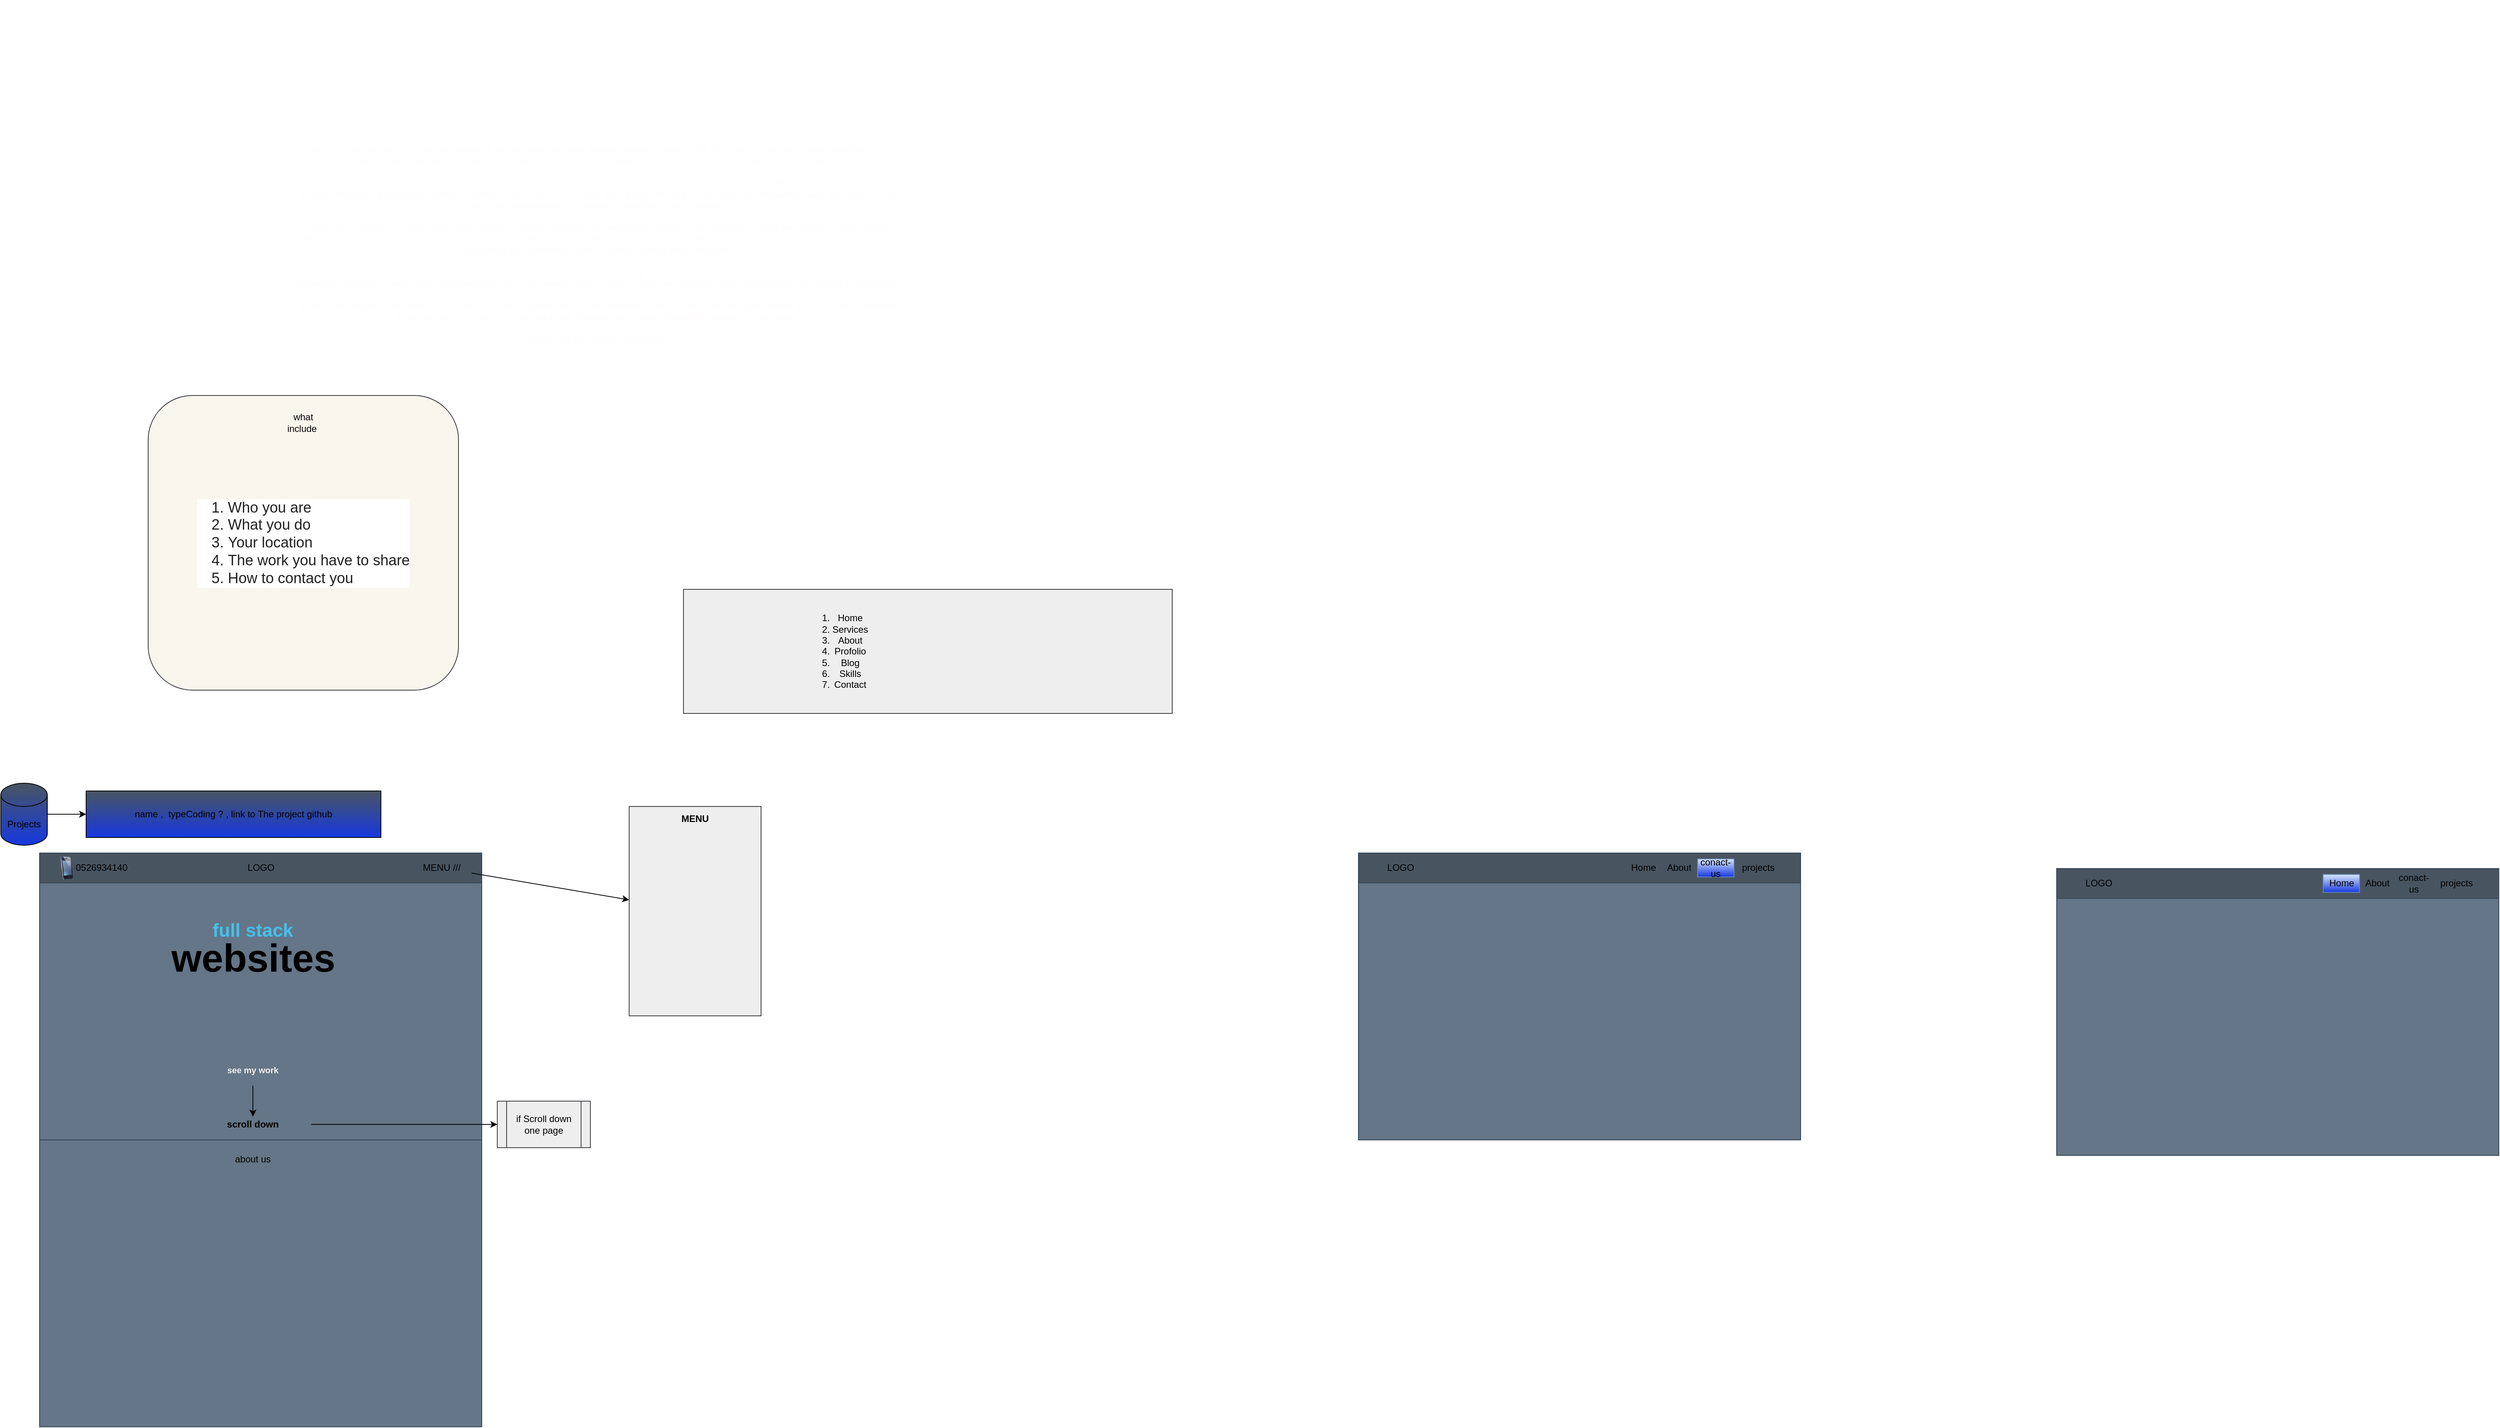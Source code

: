 <mxfile>
    <diagram id="36vfXSO_92MlgEdl4lXv" name="Page-1">
        <mxGraphModel dx="898" dy="2060" grid="1" gridSize="10" guides="1" tooltips="1" connect="1" arrows="1" fold="1" page="1" pageScale="1" pageWidth="850" pageHeight="1100" math="0" shadow="0">
            <root>
                <mxCell id="0"/>
                <mxCell id="1" parent="0"/>
                <mxCell id="12" value="" style="edgeStyle=none;html=1;" parent="1" source="10" target="11" edge="1">
                    <mxGeometry relative="1" as="geometry"/>
                </mxCell>
                <mxCell id="10" value="Projects" style="shape=cylinder3;whiteSpace=wrap;html=1;boundedLbl=1;backgroundOutline=1;size=15;labelBackgroundColor=none;fillColor=#485561;gradientColor=#1638E0;" parent="1" vertex="1">
                    <mxGeometry x="70" y="10" width="60" height="80" as="geometry"/>
                </mxCell>
                <mxCell id="11" value="name ,&amp;nbsp; typeCoding ? , link to The project github&lt;br&gt;" style="whiteSpace=wrap;html=1;fillColor=#485561;labelBackgroundColor=none;gradientColor=#1638E0;" parent="1" vertex="1">
                    <mxGeometry x="180" y="20" width="380" height="60" as="geometry"/>
                </mxCell>
                <mxCell id="27" value="" style="group" parent="1" vertex="1" connectable="0">
                    <mxGeometry x="1820" y="100" width="570" height="370" as="geometry"/>
                </mxCell>
                <mxCell id="28" value="" style="rounded=0;whiteSpace=wrap;html=1;fillColor=#647687;fontColor=#ffffff;strokeColor=#314354;" parent="27" vertex="1">
                    <mxGeometry width="570" height="370" as="geometry"/>
                </mxCell>
                <mxCell id="29" value="" style="group" parent="27" vertex="1" connectable="0">
                    <mxGeometry width="570" height="38.542" as="geometry"/>
                </mxCell>
                <mxCell id="30" value="" style="rounded=0;whiteSpace=wrap;html=1;fillColor=#485561;fontColor=#ffffff;strokeColor=#314354;" parent="29" vertex="1">
                    <mxGeometry width="570" height="38.542" as="geometry"/>
                </mxCell>
                <mxCell id="31" value="LOGO" style="text;html=1;strokeColor=none;fillColor=none;align=center;verticalAlign=middle;whiteSpace=wrap;rounded=0;" parent="29" vertex="1">
                    <mxGeometry x="31.233" y="7.708" width="46.849" height="23.125" as="geometry"/>
                </mxCell>
                <mxCell id="32" value="" style="group" parent="29" vertex="1" connectable="0">
                    <mxGeometry x="343.562" y="7.708" width="195.205" height="23.125" as="geometry"/>
                </mxCell>
                <mxCell id="34" value="About" style="text;html=1;strokeColor=none;fillColor=none;align=center;verticalAlign=middle;whiteSpace=wrap;rounded=0;" parent="32" vertex="1">
                    <mxGeometry x="46.849" width="46.849" height="23.125" as="geometry"/>
                </mxCell>
                <mxCell id="35" value="Home" style="text;html=1;strokeColor=none;fillColor=none;align=center;verticalAlign=middle;whiteSpace=wrap;rounded=0;" parent="32" vertex="1">
                    <mxGeometry x="-0.001" width="46.849" height="23.125" as="geometry"/>
                </mxCell>
                <mxCell id="36" value="projects" style="text;html=1;strokeColor=none;fillColor=none;align=center;verticalAlign=middle;whiteSpace=wrap;rounded=0;" parent="32" vertex="1">
                    <mxGeometry x="148.356" width="46.849" height="23.125" as="geometry"/>
                </mxCell>
                <mxCell id="33" value="conact-us" style="text;html=1;strokeColor=#6c8ebf;fillColor=#dae8fc;align=center;verticalAlign=middle;whiteSpace=wrap;rounded=0;gradientColor=#1638E0;" parent="32" vertex="1">
                    <mxGeometry x="93.7" y="-1.421e-14" width="46.849" height="23.125" as="geometry"/>
                </mxCell>
                <mxCell id="37" value="" style="group" parent="1" vertex="1" connectable="0">
                    <mxGeometry x="2720" y="120" width="570" height="370" as="geometry"/>
                </mxCell>
                <mxCell id="38" value="" style="rounded=0;whiteSpace=wrap;html=1;fillColor=#647687;fontColor=#ffffff;strokeColor=#314354;" parent="37" vertex="1">
                    <mxGeometry width="570" height="370" as="geometry"/>
                </mxCell>
                <mxCell id="39" value="" style="group" parent="37" vertex="1" connectable="0">
                    <mxGeometry width="570" height="38.542" as="geometry"/>
                </mxCell>
                <mxCell id="40" value="" style="rounded=0;whiteSpace=wrap;html=1;fillColor=#485561;fontColor=#ffffff;strokeColor=#314354;" parent="39" vertex="1">
                    <mxGeometry width="570" height="38.542" as="geometry"/>
                </mxCell>
                <mxCell id="41" value="LOGO" style="text;html=1;strokeColor=none;fillColor=none;align=center;verticalAlign=middle;whiteSpace=wrap;rounded=0;" parent="39" vertex="1">
                    <mxGeometry x="31.233" y="7.708" width="46.849" height="23.125" as="geometry"/>
                </mxCell>
                <mxCell id="42" value="" style="group" parent="39" vertex="1" connectable="0">
                    <mxGeometry x="343.562" y="7.708" width="195.205" height="23.125" as="geometry"/>
                </mxCell>
                <mxCell id="43" value="Home" style="text;html=1;strokeColor=#6c8ebf;fillColor=#dae8fc;align=center;verticalAlign=middle;whiteSpace=wrap;rounded=0;gradientColor=#1638E0;" parent="42" vertex="1">
                    <mxGeometry width="46.849" height="23.125" as="geometry"/>
                </mxCell>
                <mxCell id="44" value="About" style="text;html=1;strokeColor=none;fillColor=none;align=center;verticalAlign=middle;whiteSpace=wrap;rounded=0;" parent="42" vertex="1">
                    <mxGeometry x="46.849" width="46.849" height="23.125" as="geometry"/>
                </mxCell>
                <mxCell id="45" value="conact-us" style="text;html=1;strokeColor=none;fillColor=none;align=center;verticalAlign=middle;whiteSpace=wrap;rounded=0;" parent="42" vertex="1">
                    <mxGeometry x="93.699" width="46.849" height="23.125" as="geometry"/>
                </mxCell>
                <mxCell id="46" value="projects" style="text;html=1;strokeColor=none;fillColor=none;align=center;verticalAlign=middle;whiteSpace=wrap;rounded=0;" parent="42" vertex="1">
                    <mxGeometry x="148.356" width="46.849" height="23.125" as="geometry"/>
                </mxCell>
                <mxCell id="16" value="" style="group;fontSize=7;" parent="1" vertex="1" connectable="0">
                    <mxGeometry x="120" y="100" width="710" height="380" as="geometry"/>
                </mxCell>
                <mxCell id="17" value="&lt;span style=&quot;color: rgba(0, 0, 0, 0); font-family: monospace; font-size: 0px; text-align: start;&quot;&gt;%3CmxGraphModel%3E%3Croot%3E%3CmxCell%20id%3D%220%22%2F%3E%3CmxCell%20id%3D%221%22%20parent%3D%220%22%2F%3E%3CmxCell%20id%3D%222%22%20value%3D%22%22%20style%3D%22group%3BfontSize%3D7%3B%22%20vertex%3D%221%22%20connectable%3D%220%22%20parent%3D%221%22%3E%3CmxGeometry%20x%3D%22120%22%20y%3D%22100%22%20width%3D%22570%22%20height%3D%22370%22%20as%3D%22geometry%22%2F%3E%3C%2FmxCell%3E%3CmxCell%20id%3D%223%22%20value%3D%22%22%20style%3D%22rounded%3D0%3BwhiteSpace%3Dwrap%3Bhtml%3D1%3BfillColor%3D%23647687%3BfontColor%3D%23ffffff%3BstrokeColor%3D%23314354%3B%22%20vertex%3D%221%22%20parent%3D%222%22%3E%3CmxGeometry%20width%3D%22570%22%20height%3D%22370%22%20as%3D%22geometry%22%2F%3E%3C%2FmxCell%3E%3CmxCell%20id%3D%224%22%20value%3D%22%22%20style%3D%22group%22%20vertex%3D%221%22%20connectable%3D%220%22%20parent%3D%222%22%3E%3CmxGeometry%20width%3D%22570%22%20height%3D%2238.542%22%20as%3D%22geometry%22%2F%3E%3C%2FmxCell%3E%3CmxCell%20id%3D%225%22%20value%3D%22%22%20style%3D%22rounded%3D0%3BwhiteSpace%3Dwrap%3Bhtml%3D1%3BfillColor%3D%23485561%3BfontColor%3D%23ffffff%3BstrokeColor%3D%23314354%3B%22%20vertex%3D%221%22%20parent%3D%224%22%3E%3CmxGeometry%20width%3D%22570%22%20height%3D%2238.542%22%20as%3D%22geometry%22%2F%3E%3C%2FmxCell%3E%3CmxCell%20id%3D%226%22%20value%3D%22LOGO%22%20style%3D%22text%3Bhtml%3D1%3BstrokeColor%3Dnone%3BfillColor%3Dnone%3Balign%3Dcenter%3BverticalAlign%3Dmiddle%3BwhiteSpace%3Dwrap%3Brounded%3D0%3B%22%20vertex%3D%221%22%20parent%3D%224%22%3E%3CmxGeometry%20x%3D%2231.233%22%20y%3D%227.708%22%20width%3D%2246.849%22%20height%3D%2223.125%22%20as%3D%22geometry%22%2F%3E%3C%2FmxCell%3E%3CmxCell%20id%3D%227%22%20value%3D%22%22%20style%3D%22group%22%20vertex%3D%221%22%20connectable%3D%220%22%20parent%3D%224%22%3E%3CmxGeometry%20x%3D%22343.562%22%20y%3D%227.708%22%20width%3D%22195.205%22%20height%3D%2223.125%22%20as%3D%22geometry%22%2F%3E%3C%2FmxCell%3E%3CmxCell%20id%3D%228%22%20value%3D%22Home%22%20style%3D%22text%3Bhtml%3D1%3BstrokeColor%3D%236c8ebf%3BfillColor%3D%23dae8fc%3Balign%3Dcenter%3BverticalAlign%3Dmiddle%3BwhiteSpace%3Dwrap%3Brounded%3D0%3BgradientColor%3D%231638E0%3B%22%20vertex%3D%221%22%20parent%3D%227%22%3E%3CmxGeometry%20width%3D%2246.849%22%20height%3D%2223.125%22%20as%3D%22geometry%22%2F%3E%3C%2FmxCell%3E%3CmxCell%20id%3D%229%22%20value%3D%22About%22%20style%3D%22text%3Bhtml%3D1%3BstrokeColor%3Dnone%3BfillColor%3Dnone%3Balign%3Dcenter%3BverticalAlign%3Dmiddle%3BwhiteSpace%3Dwrap%3Brounded%3D0%3B%22%20vertex%3D%221%22%20parent%3D%227%22%3E%3CmxGeometry%20x%3D%2246.849%22%20width%3D%2246.849%22%20height%3D%2223.125%22%20as%3D%22geometry%22%2F%3E%3C%2FmxCell%3E%3CmxCell%20id%3D%2210%22%20value%3D%22conact-us%22%20style%3D%22text%3Bhtml%3D1%3BstrokeColor%3Dnone%3BfillColor%3Dnone%3Balign%3Dcenter%3BverticalAlign%3Dmiddle%3BwhiteSpace%3Dwrap%3Brounded%3D0%3B%22%20vertex%3D%221%22%20parent%3D%227%22%3E%3CmxGeometry%20x%3D%2293.699%22%20width%3D%2246.849%22%20height%3D%2223.125%22%20as%3D%22geometry%22%2F%3E%3C%2FmxCell%3E%3CmxCell%20id%3D%2211%22%20value%3D%22projects%22%20style%3D%22text%3Bhtml%3D1%3BstrokeColor%3Dnone%3BfillColor%3Dnone%3Balign%3Dcenter%3BverticalAlign%3Dmiddle%3BwhiteSpace%3Dwrap%3Brounded%3D0%3B%22%20vertex%3D%221%22%20parent%3D%227%22%3E%3CmxGeometry%20x%3D%22148.356%22%20width%3D%2246.849%22%20height%3D%2223.125%22%20as%3D%22geometry%22%2F%3E%3C%2FmxCell%3E%3CmxCell%20id%3D%2212%22%20value%3D%22%26lt%3Bh1%26gt%3BHeading%26lt%3B%2Fh1%26gt%3B%26lt%3Bp%26gt%3BLorem%20ipsum%20dolor%20sit%20amet%2C%20consectetur%20adipisicing%20elit%2C%20sed%20do%20eiusmod%20tempor%20incididunt%20ut%20labore%20et%20dolore%20magna%20aliqua.%26lt%3B%2Fp%26gt%3B%22%20style%3D%22text%3Bhtml%3D1%3BstrokeColor%3Dnone%3BfillColor%3Dnone%3Bspacing%3D5%3BspacingTop%3D-20%3BwhiteSpace%3Dwrap%3Boverflow%3Dhidden%3Brounded%3D0%3BlabelBackgroundColor%3Dnone%3B%22%20vertex%3D%221%22%20parent%3D%222%22%3E%3CmxGeometry%20x%3D%2250%22%20y%3D%2280%22%20width%3D%22190%22%20height%3D%22120%22%20as%3D%22geometry%22%2F%3E%3C%2FmxCell%3E%3CmxCell%20id%3D%2213%22%20value%3D%22Button%20Text%22%20style%3D%22strokeWidth%3D1%3Bshadow%3D0%3Bdashed%3D0%3Balign%3Dcenter%3Bhtml%3D1%3Bshape%3Dmxgraph.mockup.buttons.button%3BstrokeColor%3D%23666666%3BfontColor%3D%23ffffff%3BmainText%3D%3BbuttonStyle%3Dround%3BfontSize%3D14%3BfontStyle%3D1%3BfillColor%3D%23008cff%3BwhiteSpace%3Dwrap%3BlabelBackgroundColor%3Dnone%3B%22%20vertex%3D%221%22%20parent%3D%222%22%3E%3CmxGeometry%20x%3D%2280%22%20y%3D%22200%22%20width%3D%22110%22%20height%3D%2230%22%20as%3D%22geometry%22%2F%3E%3C%2FmxCell%3E%3C%2Froot%3E%3C%2FmxGraphModel%3E&lt;/span&gt;" style="rounded=0;whiteSpace=wrap;html=1;fillColor=#647687;fontColor=#ffffff;strokeColor=#314354;" parent="16" vertex="1">
                    <mxGeometry width="570" height="370" as="geometry"/>
                </mxCell>
                <mxCell id="18" value="" style="group" parent="16" vertex="1" connectable="0">
                    <mxGeometry width="570" height="70" as="geometry"/>
                </mxCell>
                <mxCell id="19" value="" style="rounded=0;whiteSpace=wrap;html=1;fillColor=#485561;fontColor=#ffffff;strokeColor=#314354;" parent="18" vertex="1">
                    <mxGeometry width="570" height="38.542" as="geometry"/>
                </mxCell>
                <mxCell id="20" value="LOGO" style="text;html=1;strokeColor=none;fillColor=none;align=center;verticalAlign=middle;whiteSpace=wrap;rounded=0;" parent="18" vertex="1">
                    <mxGeometry x="261.573" y="7.708" width="46.849" height="23.125" as="geometry"/>
                </mxCell>
                <mxCell id="73" value="MENU ///" style="text;html=1;strokeColor=none;fillColor=none;align=center;verticalAlign=middle;whiteSpace=wrap;rounded=0;" parent="18" vertex="1">
                    <mxGeometry x="480" y="7.71" width="76.85" height="23.13" as="geometry"/>
                </mxCell>
                <mxCell id="75" value="&amp;nbsp;0526934140&amp;nbsp;" style="text;html=1;strokeColor=none;fillColor=none;align=center;verticalAlign=middle;whiteSpace=wrap;rounded=0;" parent="18" vertex="1">
                    <mxGeometry x="30" y="7.71" width="100" height="23.13" as="geometry"/>
                </mxCell>
                <mxCell id="76" value="" style="image;html=1;image=img/lib/clip_art/telecommunication/iPhone_128x128.png;labelBackgroundColor=none;fontSize=19;fillColor=#485561;gradientColor=#1638E0;" parent="18" vertex="1">
                    <mxGeometry x="10" y="4.28" width="50" height="30" as="geometry"/>
                </mxCell>
                <mxCell id="55" value="&lt;h1 style=&quot;&quot;&gt;&lt;font style=&quot;font-size: 50px;&quot;&gt;websites&lt;/font&gt;&lt;/h1&gt;" style="text;html=1;strokeColor=none;fillColor=none;spacing=5;spacingTop=-20;whiteSpace=wrap;overflow=hidden;rounded=0;labelBackgroundColor=none;fontSize=35;" parent="16" vertex="1">
                    <mxGeometry x="165" y="50" width="240" height="170" as="geometry"/>
                </mxCell>
                <mxCell id="79" value="&lt;font style=&quot;font-size: 24px;&quot;&gt;&lt;b&gt;full stack&lt;/b&gt;&lt;/font&gt;" style="text;html=1;strokeColor=none;fillColor=none;align=center;verticalAlign=middle;whiteSpace=wrap;rounded=0;labelBackgroundColor=none;fontSize=14;fontColor=#46c0ec;" parent="16" vertex="1">
                    <mxGeometry x="200" y="80" width="150" height="40" as="geometry"/>
                </mxCell>
                <mxCell id="90" value="&lt;font style=&quot;font-size: 11px;&quot;&gt;&lt;b style=&quot;font-size: 11px;&quot;&gt;see my work&lt;/b&gt;&lt;/font&gt;" style="text;html=1;strokeColor=none;fillColor=none;align=center;verticalAlign=middle;whiteSpace=wrap;rounded=0;labelBackgroundColor=none;fontSize=11;fontColor=#F0F0F0;" parent="16" vertex="1">
                    <mxGeometry x="200" y="260" width="150" height="40" as="geometry"/>
                </mxCell>
                <mxCell id="70" value="&lt;font style=&quot;font-size: 12px;&quot;&gt;&lt;b style=&quot;font-size: 12px;&quot;&gt;scroll down&lt;/b&gt;&lt;/font&gt;" style="text;html=1;strokeColor=none;fillColor=none;align=center;verticalAlign=middle;whiteSpace=wrap;rounded=0;labelBackgroundColor=none;fontSize=12;" parent="16" vertex="1">
                    <mxGeometry x="200" y="340" width="150" height="20" as="geometry"/>
                </mxCell>
                <mxCell id="91" value="" style="edgeStyle=none;html=1;fontSize=11;fontColor=#F0F0F0;" parent="16" source="90" target="70" edge="1">
                    <mxGeometry relative="1" as="geometry"/>
                </mxCell>
                <mxCell id="100" value="&lt;font color=&quot;#000000&quot;&gt;if Scroll down one page&lt;/font&gt;" style="shape=process;whiteSpace=wrap;html=1;backgroundOutline=1;labelBackgroundColor=none;fontSize=12;fillColor=#eeeeee;strokeColor=#36393d;" parent="16" vertex="1">
                    <mxGeometry x="590" y="320" width="120" height="60" as="geometry"/>
                </mxCell>
                <mxCell id="99" style="edgeStyle=none;html=1;fontSize=12;fontColor=#000000;entryX=0;entryY=0.5;entryDx=0;entryDy=0;" parent="16" source="70" target="100" edge="1">
                    <mxGeometry relative="1" as="geometry">
                        <mxPoint x="810" y="350" as="targetPoint"/>
                    </mxGeometry>
                </mxCell>
                <mxCell id="69" value="&lt;span style=&quot;color: rgba(0, 0, 0, 0); font-family: monospace; font-size: 0px; text-align: start;&quot;&gt;%3CmxGraphModel%3E%3Croot%3E%3CmxCell%20id%3D%220%22%2F%3E%3CmxCell%20id%3D%221%22%20parent%3D%220%22%2F%3E%3CmxCell%20id%3D%222%22%20value%3D%22%22%20style%3D%22group%3BfontSize%3D7%3B%22%20vertex%3D%221%22%20connectable%3D%220%22%20parent%3D%221%22%3E%3CmxGeometry%20x%3D%22120%22%20y%3D%22100%22%20width%3D%22570%22%20height%3D%22370%22%20as%3D%22geometry%22%2F%3E%3C%2FmxCell%3E%3CmxCell%20id%3D%223%22%20value%3D%22%22%20style%3D%22rounded%3D0%3BwhiteSpace%3Dwrap%3Bhtml%3D1%3BfillColor%3D%23647687%3BfontColor%3D%23ffffff%3BstrokeColor%3D%23314354%3B%22%20vertex%3D%221%22%20parent%3D%222%22%3E%3CmxGeometry%20width%3D%22570%22%20height%3D%22370%22%20as%3D%22geometry%22%2F%3E%3C%2FmxCell%3E%3CmxCell%20id%3D%224%22%20value%3D%22%22%20style%3D%22group%22%20vertex%3D%221%22%20connectable%3D%220%22%20parent%3D%222%22%3E%3CmxGeometry%20width%3D%22570%22%20height%3D%2238.542%22%20as%3D%22geometry%22%2F%3E%3C%2FmxCell%3E%3CmxCell%20id%3D%225%22%20value%3D%22%22%20style%3D%22rounded%3D0%3BwhiteSpace%3Dwrap%3Bhtml%3D1%3BfillColor%3D%23485561%3BfontColor%3D%23ffffff%3BstrokeColor%3D%23314354%3B%22%20vertex%3D%221%22%20parent%3D%224%22%3E%3CmxGeometry%20width%3D%22570%22%20height%3D%2238.542%22%20as%3D%22geometry%22%2F%3E%3C%2FmxCell%3E%3CmxCell%20id%3D%226%22%20value%3D%22LOGO%22%20style%3D%22text%3Bhtml%3D1%3BstrokeColor%3Dnone%3BfillColor%3Dnone%3Balign%3Dcenter%3BverticalAlign%3Dmiddle%3BwhiteSpace%3Dwrap%3Brounded%3D0%3B%22%20vertex%3D%221%22%20parent%3D%224%22%3E%3CmxGeometry%20x%3D%2231.233%22%20y%3D%227.708%22%20width%3D%2246.849%22%20height%3D%2223.125%22%20as%3D%22geometry%22%2F%3E%3C%2FmxCell%3E%3CmxCell%20id%3D%227%22%20value%3D%22%22%20style%3D%22group%22%20vertex%3D%221%22%20connectable%3D%220%22%20parent%3D%224%22%3E%3CmxGeometry%20x%3D%22343.562%22%20y%3D%227.708%22%20width%3D%22195.205%22%20height%3D%2223.125%22%20as%3D%22geometry%22%2F%3E%3C%2FmxCell%3E%3CmxCell%20id%3D%228%22%20value%3D%22Home%22%20style%3D%22text%3Bhtml%3D1%3BstrokeColor%3D%236c8ebf%3BfillColor%3D%23dae8fc%3Balign%3Dcenter%3BverticalAlign%3Dmiddle%3BwhiteSpace%3Dwrap%3Brounded%3D0%3BgradientColor%3D%231638E0%3B%22%20vertex%3D%221%22%20parent%3D%227%22%3E%3CmxGeometry%20width%3D%2246.849%22%20height%3D%2223.125%22%20as%3D%22geometry%22%2F%3E%3C%2FmxCell%3E%3CmxCell%20id%3D%229%22%20value%3D%22About%22%20style%3D%22text%3Bhtml%3D1%3BstrokeColor%3Dnone%3BfillColor%3Dnone%3Balign%3Dcenter%3BverticalAlign%3Dmiddle%3BwhiteSpace%3Dwrap%3Brounded%3D0%3B%22%20vertex%3D%221%22%20parent%3D%227%22%3E%3CmxGeometry%20x%3D%2246.849%22%20width%3D%2246.849%22%20height%3D%2223.125%22%20as%3D%22geometry%22%2F%3E%3C%2FmxCell%3E%3CmxCell%20id%3D%2210%22%20value%3D%22conact-us%22%20style%3D%22text%3Bhtml%3D1%3BstrokeColor%3Dnone%3BfillColor%3Dnone%3Balign%3Dcenter%3BverticalAlign%3Dmiddle%3BwhiteSpace%3Dwrap%3Brounded%3D0%3B%22%20vertex%3D%221%22%20parent%3D%227%22%3E%3CmxGeometry%20x%3D%2293.699%22%20width%3D%2246.849%22%20height%3D%2223.125%22%20as%3D%22geometry%22%2F%3E%3C%2FmxCell%3E%3CmxCell%20id%3D%2211%22%20value%3D%22projects%22%20style%3D%22text%3Bhtml%3D1%3BstrokeColor%3Dnone%3BfillColor%3Dnone%3Balign%3Dcenter%3BverticalAlign%3Dmiddle%3BwhiteSpace%3Dwrap%3Brounded%3D0%3B%22%20vertex%3D%221%22%20parent%3D%227%22%3E%3CmxGeometry%20x%3D%22148.356%22%20width%3D%2246.849%22%20height%3D%2223.125%22%20as%3D%22geometry%22%2F%3E%3C%2FmxCell%3E%3CmxCell%20id%3D%2212%22%20value%3D%22%26lt%3Bh1%26gt%3BHeading%26lt%3B%2Fh1%26gt%3B%26lt%3Bp%26gt%3BLorem%20ipsum%20dolor%20sit%20amet%2C%20consectetur%20adipisicing%20elit%2C%20sed%20do%20eiusmod%20tempor%20incididunt%20ut%20labore%20et%20dolore%20magna%20aliqua.%26lt%3B%2Fp%26gt%3B%22%20style%3D%22text%3Bhtml%3D1%3BstrokeColor%3Dnone%3BfillColor%3Dnone%3Bspacing%3D5%3BspacingTop%3D-20%3BwhiteSpace%3Dwrap%3Boverflow%3Dhidden%3Brounded%3D0%3BlabelBackgroundColor%3Dnone%3B%22%20vertex%3D%221%22%20parent%3D%222%22%3E%3CmxGeometry%20x%3D%2250%22%20y%3D%2280%22%20width%3D%22190%22%20height%3D%22120%22%20as%3D%22geometry%22%2F%3E%3C%2FmxCell%3E%3CmxCell%20id%3D%2213%22%20value%3D%22Button%20Text%22%20style%3D%22strokeWidth%3D1%3Bshadow%3D0%3Bdashed%3D0%3Balign%3Dcenter%3Bhtml%3D1%3Bshape%3Dmxgraph.mockup.buttons.button%3BstrokeColor%3D%23666666%3BfontColor%3D%23ffffff%3BmainText%3D%3BbuttonStyle%3Dround%3BfontSize%3D14%3BfontStyle%3D1%3BfillColor%3D%23008cff%3BwhiteSpace%3Dwrap%3BlabelBackgroundColor%3Dnone%3B%22%20vertex%3D%221%22%20parent%3D%222%22%3E%3CmxGeometry%20x%3D%2280%22%20y%3D%22200%22%20width%3D%22110%22%20height%3D%2230%22%20as%3D%22geometry%22%2F%3E%3C%2FmxCell%3E%3C%2Froot%3E%3C%2FmxGraphModel%3E&lt;/span&gt;" style="rounded=0;whiteSpace=wrap;html=1;fillColor=#647687;fontColor=#ffffff;strokeColor=#314354;" parent="1" vertex="1">
                    <mxGeometry x="120" y="470" width="570" height="370" as="geometry"/>
                </mxCell>
                <mxCell id="94" value="" style="edgeStyle=none;html=1;fontSize=12;fontColor=#F0F0F0;" parent="1" source="73" target="93" edge="1">
                    <mxGeometry relative="1" as="geometry"/>
                </mxCell>
                <mxCell id="96" value="" style="group" parent="1" vertex="1" connectable="0">
                    <mxGeometry x="880" y="40" width="170" height="270" as="geometry"/>
                </mxCell>
                <mxCell id="93" value="" style="whiteSpace=wrap;html=1;labelBackgroundColor=none;fontSize=12;fillColor=#eeeeee;strokeColor=#36393d;" parent="96" vertex="1">
                    <mxGeometry width="170" height="270.0" as="geometry"/>
                </mxCell>
                <mxCell id="95" value="MENU" style="text;html=1;strokeColor=none;fillColor=none;align=center;verticalAlign=middle;whiteSpace=wrap;rounded=0;labelBackgroundColor=none;fontSize=12;fontColor=#000000;fontStyle=1" parent="96" vertex="1">
                    <mxGeometry x="67.998" y="6.044" width="33.999" height="19.796" as="geometry"/>
                </mxCell>
                <mxCell id="101" value="about us" style="text;html=1;strokeColor=none;fillColor=none;align=center;verticalAlign=middle;whiteSpace=wrap;rounded=0;labelBackgroundColor=none;fontSize=12;fontColor=#000000;" parent="1" vertex="1">
                    <mxGeometry x="365" y="480" width="60" height="30" as="geometry"/>
                </mxCell>
                <mxCell id="102" value="&lt;ol style=&quot;box-sizing: border-box; color: rgb(33, 33, 33); font-family: &amp;quot;DM Sans&amp;quot;, sans-serif; font-size: 19px; text-align: start; background-color: rgb(255, 255, 255);&quot;&gt;&lt;li style=&quot;box-sizing: border-box;&quot;&gt;Who you are&lt;/li&gt;&lt;li style=&quot;box-sizing: border-box;&quot;&gt;What you do&lt;/li&gt;&lt;li style=&quot;box-sizing: border-box;&quot;&gt;Your location&lt;/li&gt;&lt;li style=&quot;box-sizing: border-box;&quot;&gt;The work you have to share&lt;/li&gt;&lt;li style=&quot;box-sizing: border-box;&quot;&gt;How to contact you&amp;nbsp;&lt;/li&gt;&lt;/ol&gt;" style="rounded=1;whiteSpace=wrap;html=1;labelBackgroundColor=none;fontSize=12;fillColor=#f9f7ed;strokeColor=#36393d;" parent="1" vertex="1">
                    <mxGeometry x="260" y="-490" width="400" height="380" as="geometry"/>
                </mxCell>
                <mxCell id="104" value="what include&amp;nbsp;" style="text;html=1;strokeColor=none;fillColor=none;align=center;verticalAlign=middle;whiteSpace=wrap;rounded=0;labelBackgroundColor=none;fontSize=12;fontColor=#000000;" parent="1" vertex="1">
                    <mxGeometry x="430" y="-470" width="60" height="30" as="geometry"/>
                </mxCell>
                <mxCell id="105" value="&lt;div&gt;Hello, I'm Orel Karako, a passionate full-stack programmer and web designer based in Israel. With 29 years of age and a strong background in various programming languages and web technologies, I bring creativity, expertise, and a commitment to delivering high-quality solutions.&lt;/div&gt;&lt;div&gt;&lt;br&gt;&lt;/div&gt;&lt;div&gt;As a full-stack programmer, I possess extensive knowledge and hands-on experience in various technologies. My skill set includes proficiency in React, MongoDB, Mongoose, Express, Node.js, HTML, and CSS. These tools enable me to build dynamic and responsive web applications that meet client requirements and deliver a seamless user experience.&lt;/div&gt;&lt;div&gt;&lt;br&gt;&lt;/div&gt;&lt;div&gt;I thrive on challenging projects and enjoy tackling complex problems with innovative solutions. My attention to detail and ability to think critically allow me to design and develop robust, scalable, and efficient web applications. I believe in staying updated with industry trends and continually expanding my knowledge base to provide cutting-edge solutions.&lt;/div&gt;&lt;div&gt;&lt;br&gt;&lt;/div&gt;&lt;div&gt;I take pride in my ability to collaborate effectively with teams and clients, ensuring that their visions are translated into functional and visually appealing websites. I value open communication, and I am always ready to listen, learn, and adapt to meet project goals and exceed expectations.&lt;/div&gt;&lt;div&gt;&lt;br&gt;&lt;/div&gt;&lt;div&gt;If you're looking for a dedicated and skilled full-stack programmer and web designer, I would love to discuss your project and how I can contribute to its success. Feel free to reach out to me through the contact information provided on this page.&lt;/div&gt;&lt;div&gt;&lt;br&gt;&lt;/div&gt;&lt;div&gt;Thank you for visiting my portfolio!&lt;/div&gt;" style="text;html=1;strokeColor=none;fillColor=none;align=center;verticalAlign=middle;whiteSpace=wrap;rounded=0;labelBackgroundColor=none;fontSize=12;fontColor=#FFFCFE;" parent="1" vertex="1">
                    <mxGeometry x="450" y="-1000" width="780" height="630" as="geometry"/>
                </mxCell>
                <mxCell id="106" value="" style="rounded=0;whiteSpace=wrap;html=1;labelBackgroundColor=none;fontSize=12;fillColor=#eeeeee;strokeColor=#36393d;" parent="1" vertex="1">
                    <mxGeometry x="950" y="-240" width="630" height="160" as="geometry"/>
                </mxCell>
                <mxCell id="107" value="&lt;ol&gt;&lt;li&gt;Home&lt;/li&gt;&lt;li&gt;Services&lt;/li&gt;&lt;li&gt;About&lt;/li&gt;&lt;li&gt;Profolio&lt;/li&gt;&lt;li&gt;Blog&lt;/li&gt;&lt;li&gt;Skills&lt;/li&gt;&lt;li&gt;Contact&lt;/li&gt;&lt;/ol&gt;" style="text;html=1;strokeColor=none;fillColor=none;align=center;verticalAlign=middle;whiteSpace=wrap;rounded=0;labelBackgroundColor=none;fontSize=12;fontColor=#000000;" parent="1" vertex="1">
                    <mxGeometry x="960" y="-240" width="370" height="160" as="geometry"/>
                </mxCell>
            </root>
        </mxGraphModel>
    </diagram>
</mxfile>